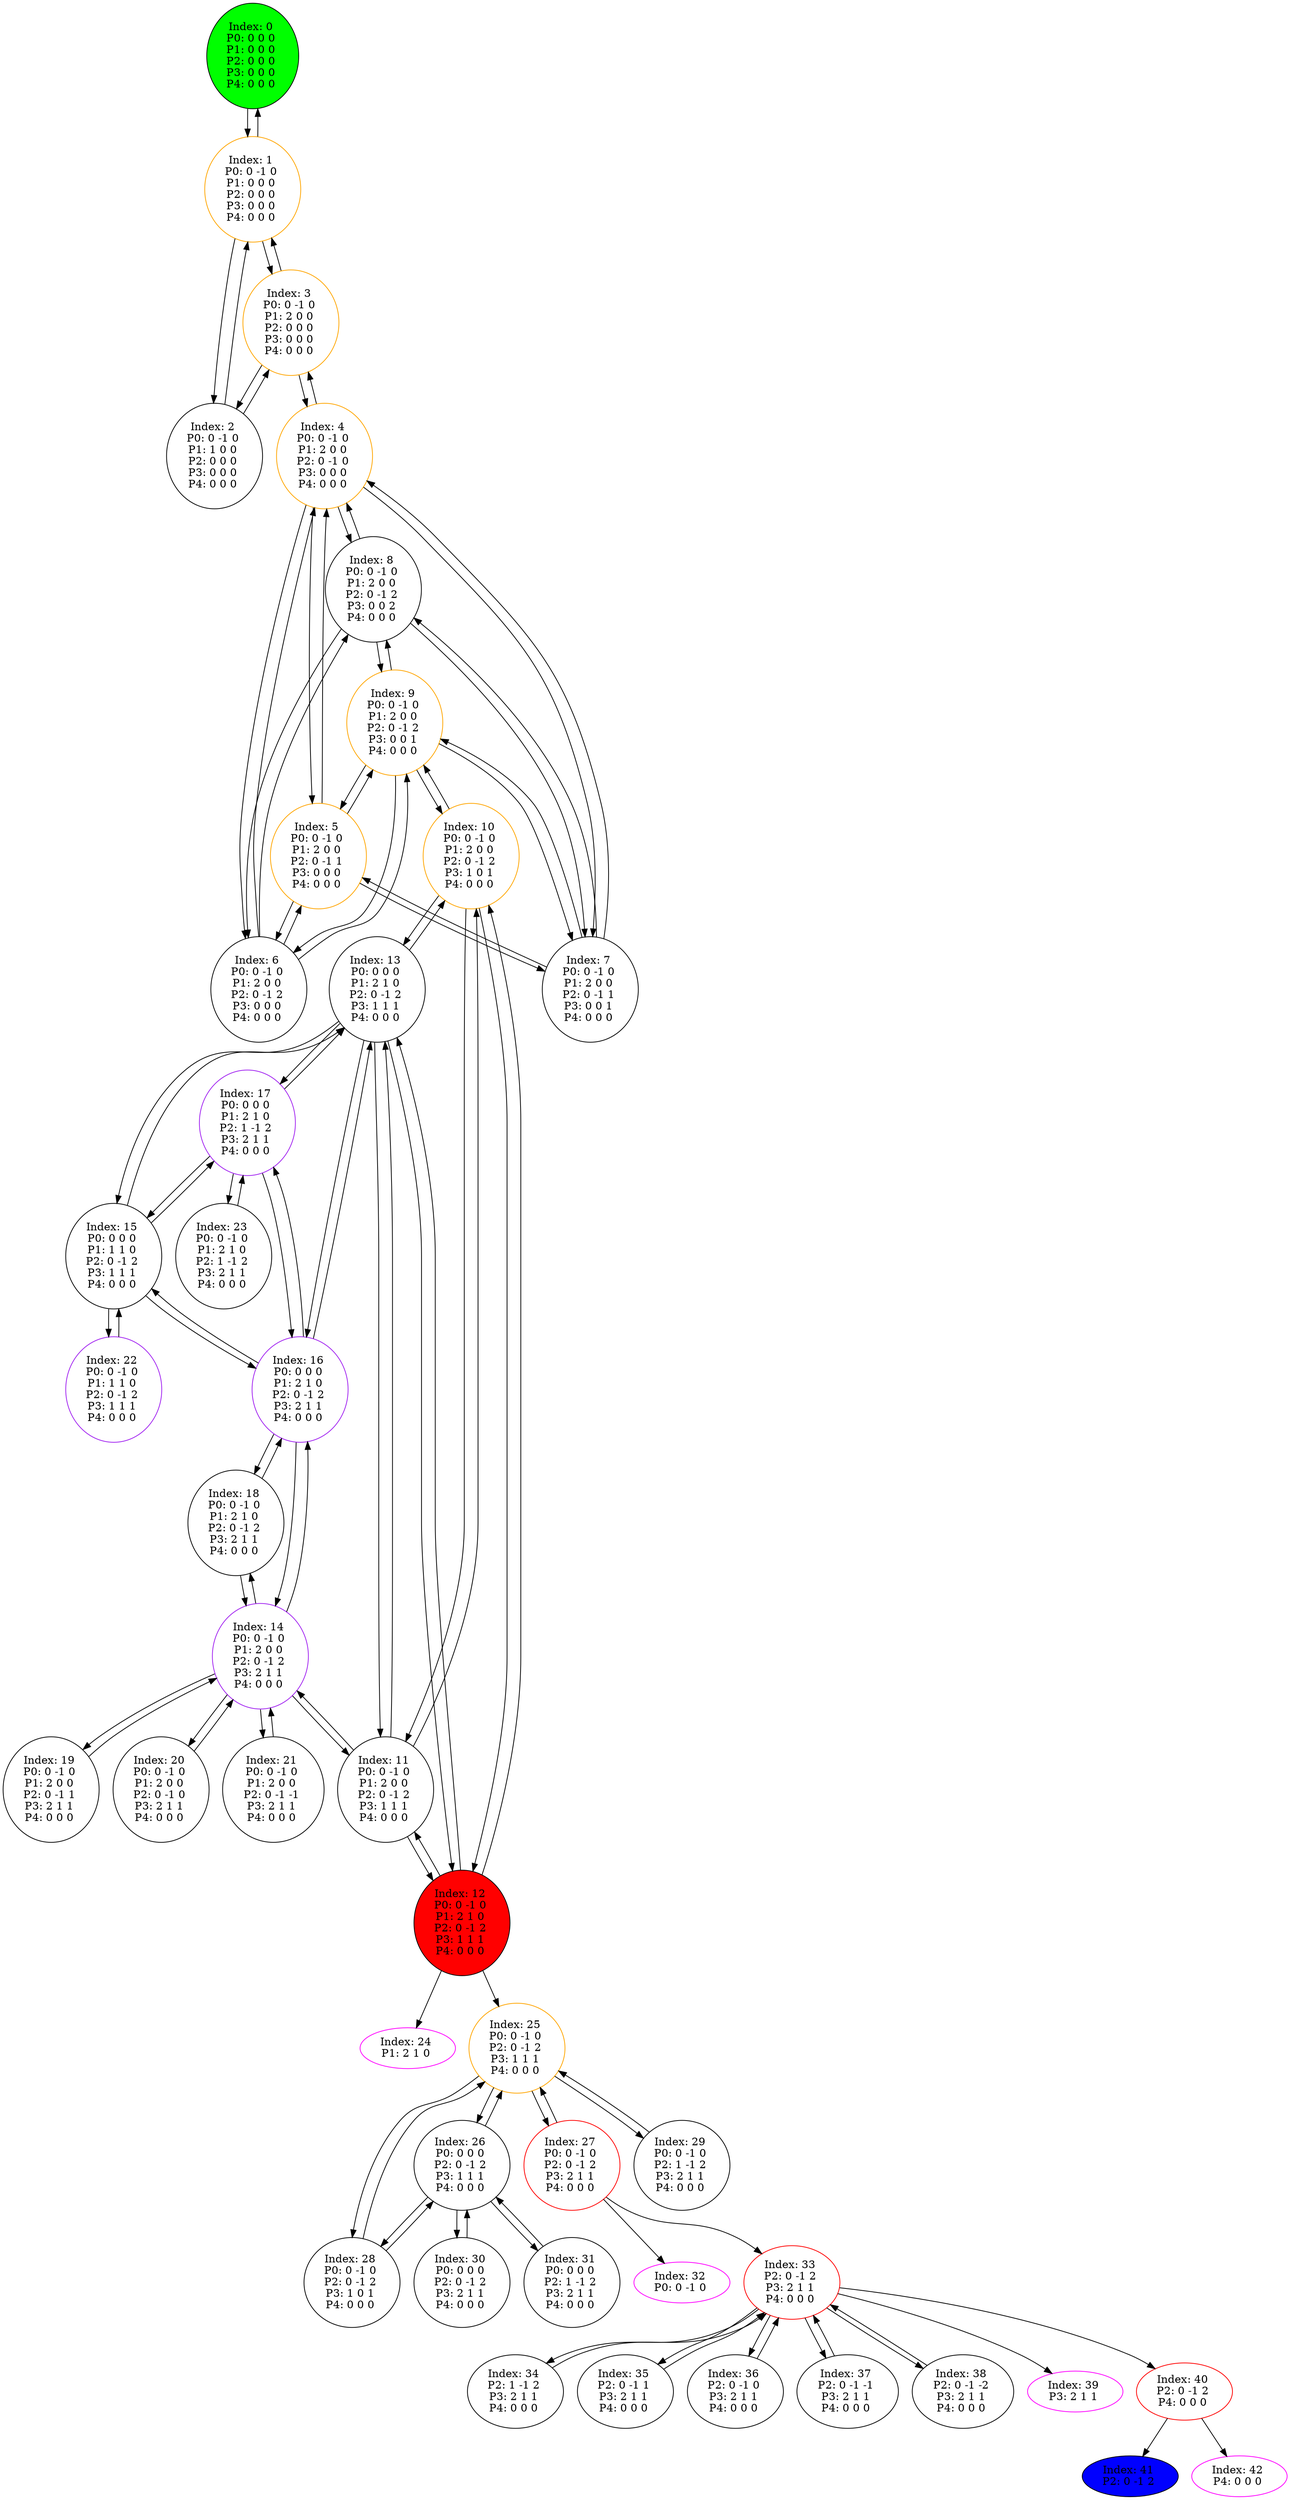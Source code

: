 digraph G {
color = "black"
0[label = "Index: 0 
P0: 0 0 0 
P1: 0 0 0 
P2: 0 0 0 
P3: 0 0 0 
P4: 0 0 0 
", style="filled", fillcolor = "green"]
1[label = "Index: 1 
P0: 0 -1 0 
P1: 0 0 0 
P2: 0 0 0 
P3: 0 0 0 
P4: 0 0 0 
", color = "orange"]
2[label = "Index: 2 
P0: 0 -1 0 
P1: 1 0 0 
P2: 0 0 0 
P3: 0 0 0 
P4: 0 0 0 
"]
3[label = "Index: 3 
P0: 0 -1 0 
P1: 2 0 0 
P2: 0 0 0 
P3: 0 0 0 
P4: 0 0 0 
", color = "orange"]
4[label = "Index: 4 
P0: 0 -1 0 
P1: 2 0 0 
P2: 0 -1 0 
P3: 0 0 0 
P4: 0 0 0 
", color = "orange"]
5[label = "Index: 5 
P0: 0 -1 0 
P1: 2 0 0 
P2: 0 -1 1 
P3: 0 0 0 
P4: 0 0 0 
", color = "orange"]
6[label = "Index: 6 
P0: 0 -1 0 
P1: 2 0 0 
P2: 0 -1 2 
P3: 0 0 0 
P4: 0 0 0 
"]
7[label = "Index: 7 
P0: 0 -1 0 
P1: 2 0 0 
P2: 0 -1 1 
P3: 0 0 1 
P4: 0 0 0 
"]
8[label = "Index: 8 
P0: 0 -1 0 
P1: 2 0 0 
P2: 0 -1 2 
P3: 0 0 2 
P4: 0 0 0 
"]
9[label = "Index: 9 
P0: 0 -1 0 
P1: 2 0 0 
P2: 0 -1 2 
P3: 0 0 1 
P4: 0 0 0 
", color = "orange"]
10[label = "Index: 10 
P0: 0 -1 0 
P1: 2 0 0 
P2: 0 -1 2 
P3: 1 0 1 
P4: 0 0 0 
", color = "orange"]
11[label = "Index: 11 
P0: 0 -1 0 
P1: 2 0 0 
P2: 0 -1 2 
P3: 1 1 1 
P4: 0 0 0 
"]
12[label = "Index: 12 
P0: 0 -1 0 
P1: 2 1 0 
P2: 0 -1 2 
P3: 1 1 1 
P4: 0 0 0 
", style="filled", fillcolor = "red"]
13[label = "Index: 13 
P0: 0 0 0 
P1: 2 1 0 
P2: 0 -1 2 
P3: 1 1 1 
P4: 0 0 0 
"]
14[label = "Index: 14 
P0: 0 -1 0 
P1: 2 0 0 
P2: 0 -1 2 
P3: 2 1 1 
P4: 0 0 0 
", color = "purple"]
15[label = "Index: 15 
P0: 0 0 0 
P1: 1 1 0 
P2: 0 -1 2 
P3: 1 1 1 
P4: 0 0 0 
"]
16[label = "Index: 16 
P0: 0 0 0 
P1: 2 1 0 
P2: 0 -1 2 
P3: 2 1 1 
P4: 0 0 0 
", color = "purple"]
17[label = "Index: 17 
P0: 0 0 0 
P1: 2 1 0 
P2: 1 -1 2 
P3: 2 1 1 
P4: 0 0 0 
", color = "purple"]
18[label = "Index: 18 
P0: 0 -1 0 
P1: 2 1 0 
P2: 0 -1 2 
P3: 2 1 1 
P4: 0 0 0 
"]
19[label = "Index: 19 
P0: 0 -1 0 
P1: 2 0 0 
P2: 0 -1 1 
P3: 2 1 1 
P4: 0 0 0 
"]
20[label = "Index: 20 
P0: 0 -1 0 
P1: 2 0 0 
P2: 0 -1 0 
P3: 2 1 1 
P4: 0 0 0 
"]
21[label = "Index: 21 
P0: 0 -1 0 
P1: 2 0 0 
P2: 0 -1 -1 
P3: 2 1 1 
P4: 0 0 0 
"]
22[label = "Index: 22 
P0: 0 -1 0 
P1: 1 1 0 
P2: 0 -1 2 
P3: 1 1 1 
P4: 0 0 0 
", color = "purple"]
23[label = "Index: 23 
P0: 0 -1 0 
P1: 2 1 0 
P2: 1 -1 2 
P3: 2 1 1 
P4: 0 0 0 
"]
24[label = "Index: 24 
P1: 2 1 0 
", color = "fuchsia"]
25[label = "Index: 25 
P0: 0 -1 0 
P2: 0 -1 2 
P3: 1 1 1 
P4: 0 0 0 
", color = "orange"]
26[label = "Index: 26 
P0: 0 0 0 
P2: 0 -1 2 
P3: 1 1 1 
P4: 0 0 0 
"]
27[label = "Index: 27 
P0: 0 -1 0 
P2: 0 -1 2 
P3: 2 1 1 
P4: 0 0 0 
", color = "red"]
28[label = "Index: 28 
P0: 0 -1 0 
P2: 0 -1 2 
P3: 1 0 1 
P4: 0 0 0 
"]
29[label = "Index: 29 
P0: 0 -1 0 
P2: 1 -1 2 
P3: 2 1 1 
P4: 0 0 0 
"]
30[label = "Index: 30 
P0: 0 0 0 
P2: 0 -1 2 
P3: 2 1 1 
P4: 0 0 0 
"]
31[label = "Index: 31 
P0: 0 0 0 
P2: 1 -1 2 
P3: 2 1 1 
P4: 0 0 0 
"]
32[label = "Index: 32 
P0: 0 -1 0 
", color = "fuchsia"]
33[label = "Index: 33 
P2: 0 -1 2 
P3: 2 1 1 
P4: 0 0 0 
", color = "red"]
34[label = "Index: 34 
P2: 1 -1 2 
P3: 2 1 1 
P4: 0 0 0 
"]
35[label = "Index: 35 
P2: 0 -1 1 
P3: 2 1 1 
P4: 0 0 0 
"]
36[label = "Index: 36 
P2: 0 -1 0 
P3: 2 1 1 
P4: 0 0 0 
"]
37[label = "Index: 37 
P2: 0 -1 -1 
P3: 2 1 1 
P4: 0 0 0 
"]
38[label = "Index: 38 
P2: 0 -1 -2 
P3: 2 1 1 
P4: 0 0 0 
"]
39[label = "Index: 39 
P3: 2 1 1 
", color = "fuchsia"]
40[label = "Index: 40 
P2: 0 -1 2 
P4: 0 0 0 
", color = "red"]
41[label = "Index: 41 
P2: 0 -1 2 
", style="filled", fillcolor = "blue"]
42[label = "Index: 42 
P4: 0 0 0 
", color = "fuchsia"]
0 -> 1

1 -> 0
1 -> 2
1 -> 3

2 -> 1
2 -> 3

3 -> 1
3 -> 2
3 -> 4

4 -> 3
4 -> 5
4 -> 6
4 -> 7
4 -> 8

5 -> 4
5 -> 6
5 -> 7
5 -> 9

6 -> 4
6 -> 5
6 -> 9
6 -> 8

7 -> 4
7 -> 5
7 -> 9
7 -> 8

8 -> 4
8 -> 6
8 -> 7
8 -> 9

9 -> 5
9 -> 6
9 -> 7
9 -> 8
9 -> 10

10 -> 9
10 -> 11
10 -> 12
10 -> 13

11 -> 10
11 -> 12
11 -> 13
11 -> 14

12 -> 10
12 -> 11
12 -> 13
12 -> 25
12 -> 24

13 -> 10
13 -> 11
13 -> 12
13 -> 15
13 -> 16
13 -> 17

14 -> 11
14 -> 18
14 -> 16
14 -> 19
14 -> 20
14 -> 21

15 -> 13
15 -> 22
15 -> 16
15 -> 17

16 -> 13
16 -> 14
16 -> 15
16 -> 18
16 -> 17

17 -> 13
17 -> 15
17 -> 16
17 -> 23

18 -> 14
18 -> 16

19 -> 14

20 -> 14

21 -> 14

22 -> 15

23 -> 17

25 -> 26
25 -> 27
25 -> 28
25 -> 29

26 -> 25
26 -> 30
26 -> 28
26 -> 31

27 -> 25
27 -> 33
27 -> 32

28 -> 25
28 -> 26

29 -> 25

30 -> 26

31 -> 26

33 -> 34
33 -> 35
33 -> 36
33 -> 37
33 -> 38
33 -> 40
33 -> 39

34 -> 33

35 -> 33

36 -> 33

37 -> 33

38 -> 33

40 -> 42
40 -> 41

}
